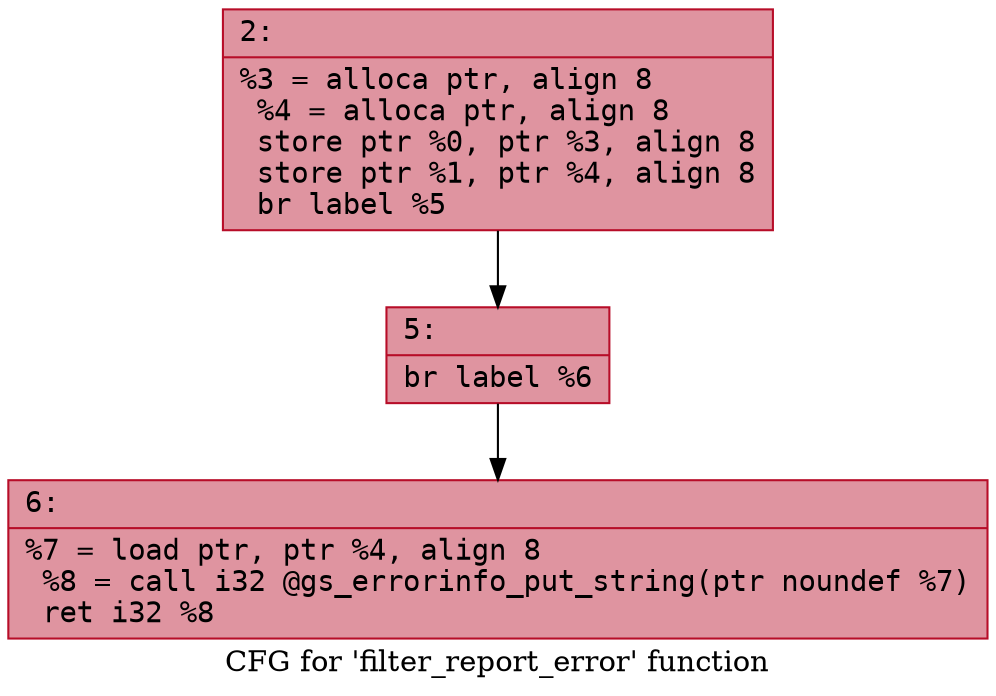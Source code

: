 digraph "CFG for 'filter_report_error' function" {
	label="CFG for 'filter_report_error' function";

	Node0x600002134000 [shape=record,color="#b70d28ff", style=filled, fillcolor="#b70d2870" fontname="Courier",label="{2:\l|  %3 = alloca ptr, align 8\l  %4 = alloca ptr, align 8\l  store ptr %0, ptr %3, align 8\l  store ptr %1, ptr %4, align 8\l  br label %5\l}"];
	Node0x600002134000 -> Node0x600002134050[tooltip="2 -> 5\nProbability 100.00%" ];
	Node0x600002134050 [shape=record,color="#b70d28ff", style=filled, fillcolor="#b70d2870" fontname="Courier",label="{5:\l|  br label %6\l}"];
	Node0x600002134050 -> Node0x6000021340a0[tooltip="5 -> 6\nProbability 100.00%" ];
	Node0x6000021340a0 [shape=record,color="#b70d28ff", style=filled, fillcolor="#b70d2870" fontname="Courier",label="{6:\l|  %7 = load ptr, ptr %4, align 8\l  %8 = call i32 @gs_errorinfo_put_string(ptr noundef %7)\l  ret i32 %8\l}"];
}
